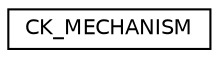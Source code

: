 digraph "Graphical Class Hierarchy"
{
  edge [fontname="Helvetica",fontsize="10",labelfontname="Helvetica",labelfontsize="10"];
  node [fontname="Helvetica",fontsize="10",shape=record];
  rankdir="LR";
  Node0 [label="CK_MECHANISM",height=0.2,width=0.4,color="black", fillcolor="white", style="filled",URL="$struct_c_k___m_e_c_h_a_n_i_s_m.html"];
}
